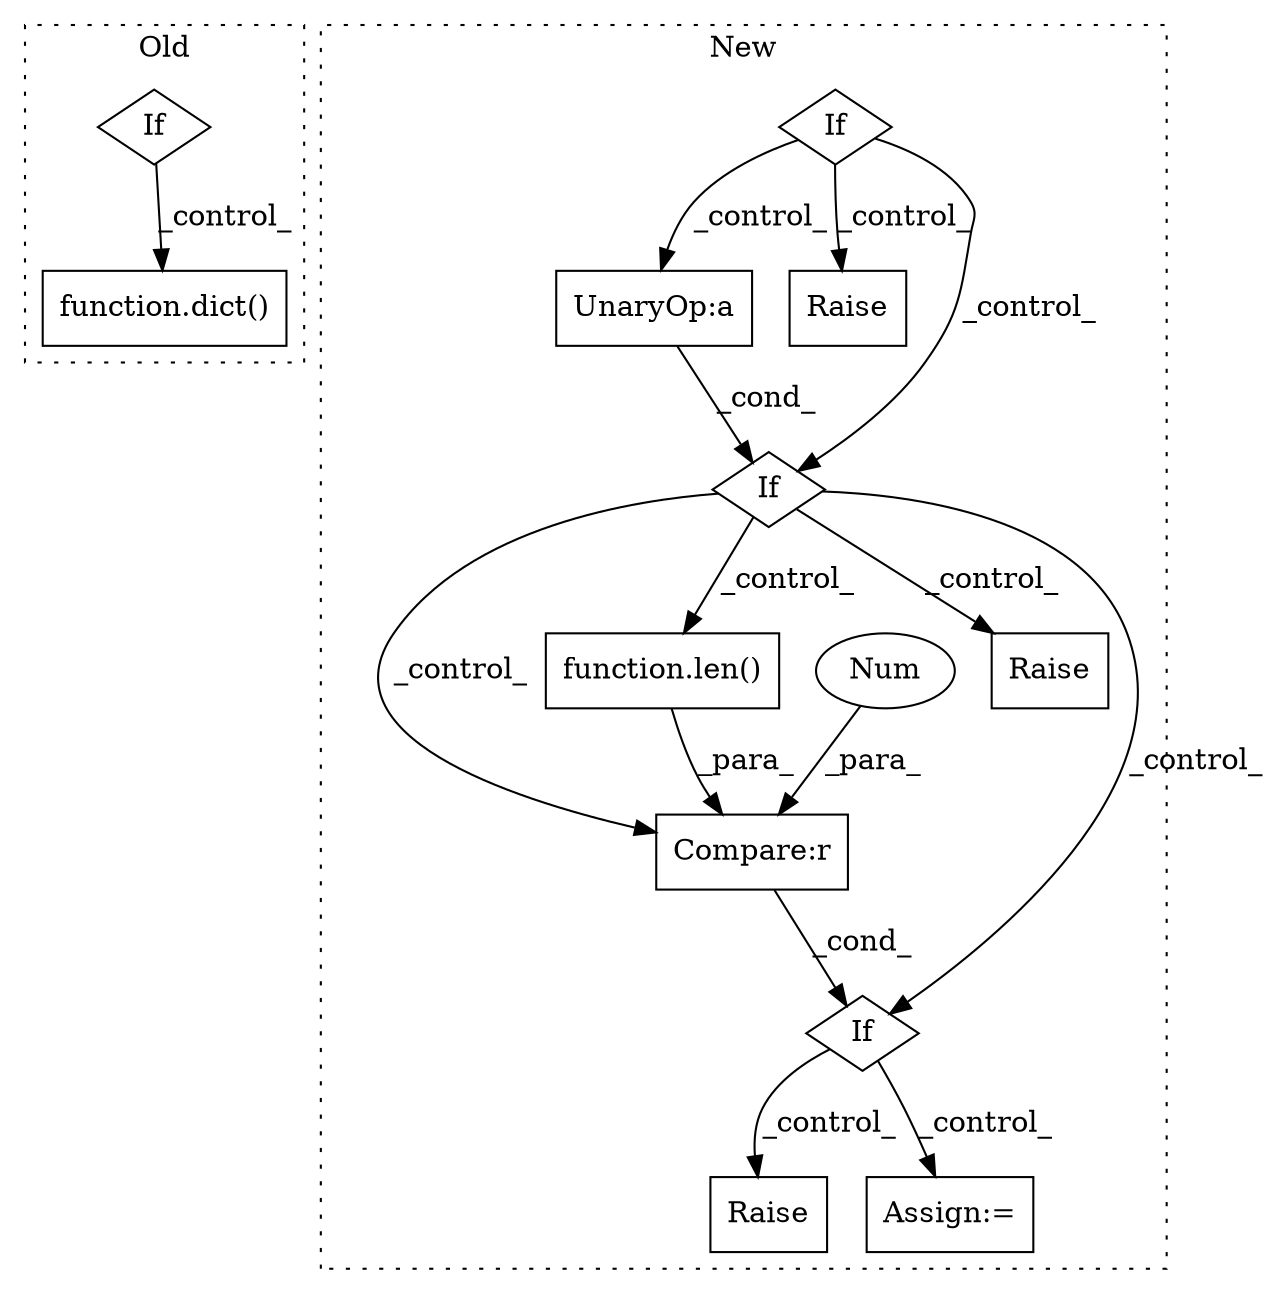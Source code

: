 digraph G {
subgraph cluster0 {
1 [label="function.dict()" a="75" s="933" l="73" shape="box"];
6 [label="If" a="96" s="736" l="0" shape="diamond"];
label = "Old";
style="dotted";
}
subgraph cluster1 {
2 [label="function.len()" a="75" s="1411,1432" l="4,1" shape="box"];
3 [label="Compare:r" a="40" s="1411" l="27" shape="box"];
4 [label="Num" a="76" s="1437" l="1" shape="ellipse"];
5 [label="If" a="96" s="1411" l="0" shape="diamond"];
7 [label="Raise" a="91" s="1527" l="6" shape="box"];
8 [label="UnaryOp:a" a="61" s="1157" l="11" shape="box"];
9 [label="Raise" a="91" s="1178" l="6" shape="box"];
10 [label="If" a="96" s="974" l="3" shape="diamond"];
11 [label="Raise" a="91" s="996" l="6" shape="box"];
12 [label="If" a="96" s="1154" l="3" shape="diamond"];
13 [label="Assign:=" a="68" s="1633" l="42" shape="box"];
label = "New";
style="dotted";
}
2 -> 3 [label="_para_"];
3 -> 5 [label="_cond_"];
4 -> 3 [label="_para_"];
5 -> 13 [label="_control_"];
5 -> 7 [label="_control_"];
6 -> 1 [label="_control_"];
8 -> 12 [label="_cond_"];
10 -> 8 [label="_control_"];
10 -> 12 [label="_control_"];
10 -> 11 [label="_control_"];
12 -> 9 [label="_control_"];
12 -> 2 [label="_control_"];
12 -> 3 [label="_control_"];
12 -> 5 [label="_control_"];
}